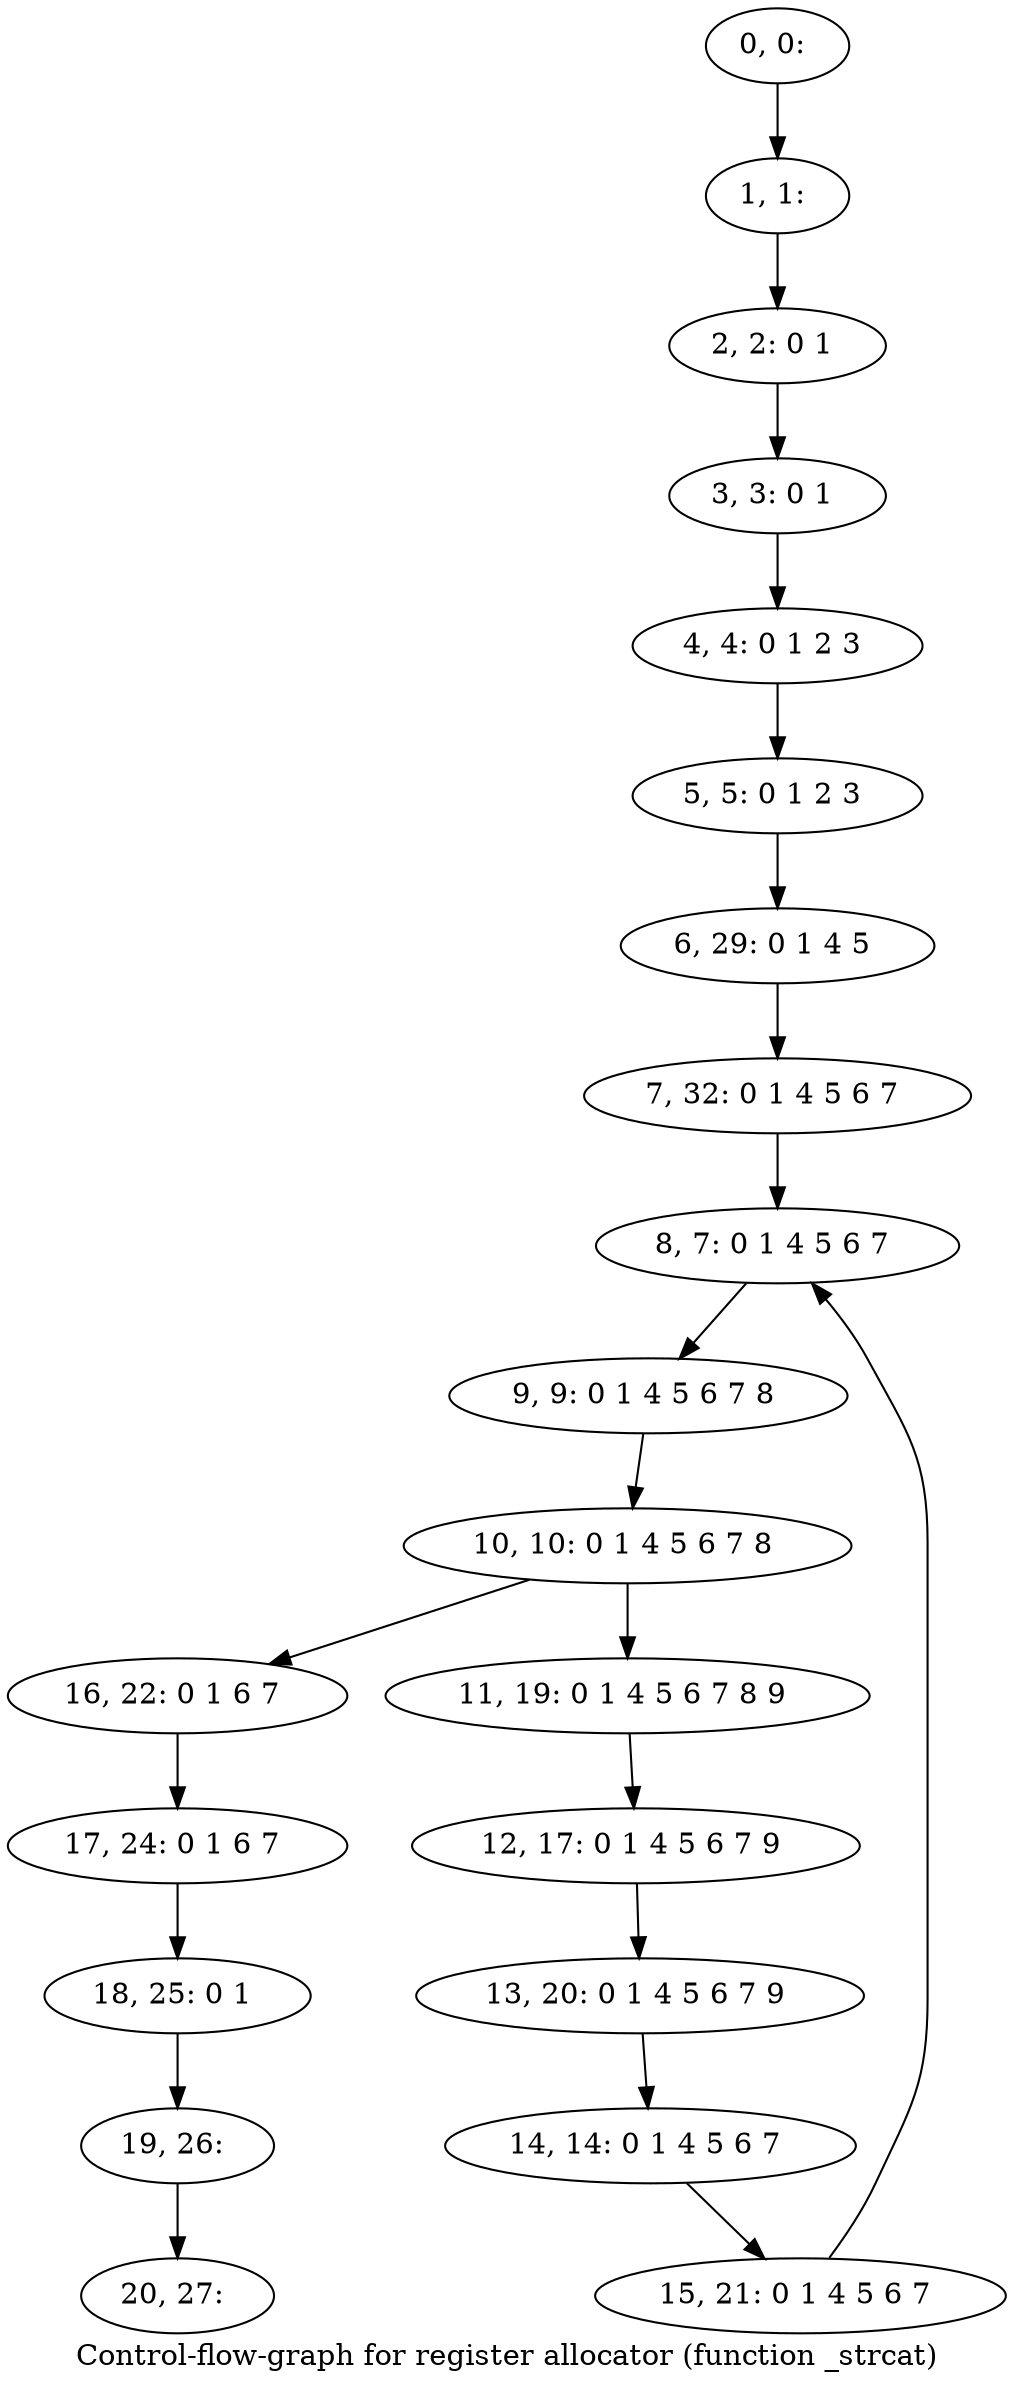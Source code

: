 digraph G {
graph [label="Control-flow-graph for register allocator (function _strcat)"]
0[label="0, 0: "];
1[label="1, 1: "];
2[label="2, 2: 0 1 "];
3[label="3, 3: 0 1 "];
4[label="4, 4: 0 1 2 3 "];
5[label="5, 5: 0 1 2 3 "];
6[label="6, 29: 0 1 4 5 "];
7[label="7, 32: 0 1 4 5 6 7 "];
8[label="8, 7: 0 1 4 5 6 7 "];
9[label="9, 9: 0 1 4 5 6 7 8 "];
10[label="10, 10: 0 1 4 5 6 7 8 "];
11[label="11, 19: 0 1 4 5 6 7 8 9 "];
12[label="12, 17: 0 1 4 5 6 7 9 "];
13[label="13, 20: 0 1 4 5 6 7 9 "];
14[label="14, 14: 0 1 4 5 6 7 "];
15[label="15, 21: 0 1 4 5 6 7 "];
16[label="16, 22: 0 1 6 7 "];
17[label="17, 24: 0 1 6 7 "];
18[label="18, 25: 0 1 "];
19[label="19, 26: "];
20[label="20, 27: "];
0->1 ;
1->2 ;
2->3 ;
3->4 ;
4->5 ;
5->6 ;
6->7 ;
7->8 ;
8->9 ;
9->10 ;
10->11 ;
10->16 ;
11->12 ;
12->13 ;
13->14 ;
14->15 ;
15->8 ;
16->17 ;
17->18 ;
18->19 ;
19->20 ;
}
